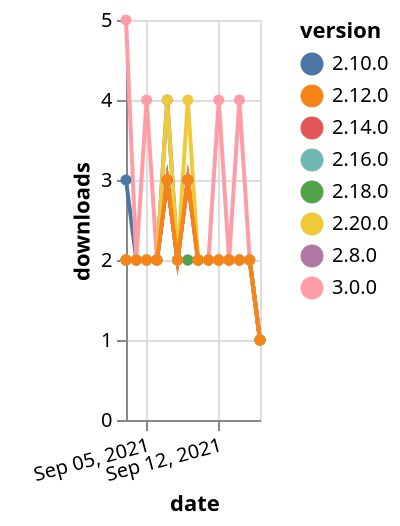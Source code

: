 {"$schema": "https://vega.github.io/schema/vega-lite/v5.json", "description": "A simple bar chart with embedded data.", "data": {"values": [{"date": "2021-09-03", "total": 1485, "delta": 2, "version": "2.16.0"}, {"date": "2021-09-04", "total": 1487, "delta": 2, "version": "2.16.0"}, {"date": "2021-09-05", "total": 1489, "delta": 2, "version": "2.16.0"}, {"date": "2021-09-06", "total": 1491, "delta": 2, "version": "2.16.0"}, {"date": "2021-09-07", "total": 1494, "delta": 3, "version": "2.16.0"}, {"date": "2021-09-08", "total": 1496, "delta": 2, "version": "2.16.0"}, {"date": "2021-09-09", "total": 1499, "delta": 3, "version": "2.16.0"}, {"date": "2021-09-10", "total": 1501, "delta": 2, "version": "2.16.0"}, {"date": "2021-09-11", "total": 1503, "delta": 2, "version": "2.16.0"}, {"date": "2021-09-12", "total": 1505, "delta": 2, "version": "2.16.0"}, {"date": "2021-09-13", "total": 1507, "delta": 2, "version": "2.16.0"}, {"date": "2021-09-14", "total": 1509, "delta": 2, "version": "2.16.0"}, {"date": "2021-09-15", "total": 1511, "delta": 2, "version": "2.16.0"}, {"date": "2021-09-16", "total": 1512, "delta": 1, "version": "2.16.0"}, {"date": "2021-09-03", "total": 2363, "delta": 2, "version": "2.8.0"}, {"date": "2021-09-04", "total": 2365, "delta": 2, "version": "2.8.0"}, {"date": "2021-09-05", "total": 2367, "delta": 2, "version": "2.8.0"}, {"date": "2021-09-06", "total": 2369, "delta": 2, "version": "2.8.0"}, {"date": "2021-09-07", "total": 2372, "delta": 3, "version": "2.8.0"}, {"date": "2021-09-08", "total": 2374, "delta": 2, "version": "2.8.0"}, {"date": "2021-09-09", "total": 2377, "delta": 3, "version": "2.8.0"}, {"date": "2021-09-10", "total": 2379, "delta": 2, "version": "2.8.0"}, {"date": "2021-09-11", "total": 2381, "delta": 2, "version": "2.8.0"}, {"date": "2021-09-12", "total": 2383, "delta": 2, "version": "2.8.0"}, {"date": "2021-09-13", "total": 2385, "delta": 2, "version": "2.8.0"}, {"date": "2021-09-14", "total": 2387, "delta": 2, "version": "2.8.0"}, {"date": "2021-09-15", "total": 2389, "delta": 2, "version": "2.8.0"}, {"date": "2021-09-16", "total": 2390, "delta": 1, "version": "2.8.0"}, {"date": "2021-09-03", "total": 2426, "delta": 3, "version": "2.10.0"}, {"date": "2021-09-04", "total": 2428, "delta": 2, "version": "2.10.0"}, {"date": "2021-09-05", "total": 2430, "delta": 2, "version": "2.10.0"}, {"date": "2021-09-06", "total": 2432, "delta": 2, "version": "2.10.0"}, {"date": "2021-09-07", "total": 2436, "delta": 4, "version": "2.10.0"}, {"date": "2021-09-08", "total": 2438, "delta": 2, "version": "2.10.0"}, {"date": "2021-09-09", "total": 2440, "delta": 2, "version": "2.10.0"}, {"date": "2021-09-10", "total": 2442, "delta": 2, "version": "2.10.0"}, {"date": "2021-09-11", "total": 2444, "delta": 2, "version": "2.10.0"}, {"date": "2021-09-12", "total": 2446, "delta": 2, "version": "2.10.0"}, {"date": "2021-09-13", "total": 2448, "delta": 2, "version": "2.10.0"}, {"date": "2021-09-14", "total": 2450, "delta": 2, "version": "2.10.0"}, {"date": "2021-09-15", "total": 2452, "delta": 2, "version": "2.10.0"}, {"date": "2021-09-16", "total": 2453, "delta": 1, "version": "2.10.0"}, {"date": "2021-09-03", "total": 219, "delta": 5, "version": "3.0.0"}, {"date": "2021-09-04", "total": 221, "delta": 2, "version": "3.0.0"}, {"date": "2021-09-05", "total": 225, "delta": 4, "version": "3.0.0"}, {"date": "2021-09-06", "total": 227, "delta": 2, "version": "3.0.0"}, {"date": "2021-09-07", "total": 230, "delta": 3, "version": "3.0.0"}, {"date": "2021-09-08", "total": 232, "delta": 2, "version": "3.0.0"}, {"date": "2021-09-09", "total": 235, "delta": 3, "version": "3.0.0"}, {"date": "2021-09-10", "total": 237, "delta": 2, "version": "3.0.0"}, {"date": "2021-09-11", "total": 239, "delta": 2, "version": "3.0.0"}, {"date": "2021-09-12", "total": 243, "delta": 4, "version": "3.0.0"}, {"date": "2021-09-13", "total": 245, "delta": 2, "version": "3.0.0"}, {"date": "2021-09-14", "total": 249, "delta": 4, "version": "3.0.0"}, {"date": "2021-09-15", "total": 251, "delta": 2, "version": "3.0.0"}, {"date": "2021-09-16", "total": 252, "delta": 1, "version": "3.0.0"}, {"date": "2021-09-03", "total": 998, "delta": 2, "version": "2.18.0"}, {"date": "2021-09-04", "total": 1000, "delta": 2, "version": "2.18.0"}, {"date": "2021-09-05", "total": 1002, "delta": 2, "version": "2.18.0"}, {"date": "2021-09-06", "total": 1004, "delta": 2, "version": "2.18.0"}, {"date": "2021-09-07", "total": 1007, "delta": 3, "version": "2.18.0"}, {"date": "2021-09-08", "total": 1009, "delta": 2, "version": "2.18.0"}, {"date": "2021-09-09", "total": 1011, "delta": 2, "version": "2.18.0"}, {"date": "2021-09-10", "total": 1013, "delta": 2, "version": "2.18.0"}, {"date": "2021-09-11", "total": 1015, "delta": 2, "version": "2.18.0"}, {"date": "2021-09-12", "total": 1017, "delta": 2, "version": "2.18.0"}, {"date": "2021-09-13", "total": 1019, "delta": 2, "version": "2.18.0"}, {"date": "2021-09-14", "total": 1021, "delta": 2, "version": "2.18.0"}, {"date": "2021-09-15", "total": 1023, "delta": 2, "version": "2.18.0"}, {"date": "2021-09-16", "total": 1024, "delta": 1, "version": "2.18.0"}, {"date": "2021-09-03", "total": 1672, "delta": 2, "version": "2.14.0"}, {"date": "2021-09-04", "total": 1674, "delta": 2, "version": "2.14.0"}, {"date": "2021-09-05", "total": 1676, "delta": 2, "version": "2.14.0"}, {"date": "2021-09-06", "total": 1678, "delta": 2, "version": "2.14.0"}, {"date": "2021-09-07", "total": 1681, "delta": 3, "version": "2.14.0"}, {"date": "2021-09-08", "total": 1683, "delta": 2, "version": "2.14.0"}, {"date": "2021-09-09", "total": 1686, "delta": 3, "version": "2.14.0"}, {"date": "2021-09-10", "total": 1688, "delta": 2, "version": "2.14.0"}, {"date": "2021-09-11", "total": 1690, "delta": 2, "version": "2.14.0"}, {"date": "2021-09-12", "total": 1692, "delta": 2, "version": "2.14.0"}, {"date": "2021-09-13", "total": 1694, "delta": 2, "version": "2.14.0"}, {"date": "2021-09-14", "total": 1696, "delta": 2, "version": "2.14.0"}, {"date": "2021-09-15", "total": 1698, "delta": 2, "version": "2.14.0"}, {"date": "2021-09-16", "total": 1699, "delta": 1, "version": "2.14.0"}, {"date": "2021-09-03", "total": 720, "delta": 2, "version": "2.20.0"}, {"date": "2021-09-04", "total": 722, "delta": 2, "version": "2.20.0"}, {"date": "2021-09-05", "total": 724, "delta": 2, "version": "2.20.0"}, {"date": "2021-09-06", "total": 726, "delta": 2, "version": "2.20.0"}, {"date": "2021-09-07", "total": 730, "delta": 4, "version": "2.20.0"}, {"date": "2021-09-08", "total": 732, "delta": 2, "version": "2.20.0"}, {"date": "2021-09-09", "total": 736, "delta": 4, "version": "2.20.0"}, {"date": "2021-09-10", "total": 738, "delta": 2, "version": "2.20.0"}, {"date": "2021-09-11", "total": 740, "delta": 2, "version": "2.20.0"}, {"date": "2021-09-12", "total": 742, "delta": 2, "version": "2.20.0"}, {"date": "2021-09-13", "total": 744, "delta": 2, "version": "2.20.0"}, {"date": "2021-09-14", "total": 746, "delta": 2, "version": "2.20.0"}, {"date": "2021-09-15", "total": 748, "delta": 2, "version": "2.20.0"}, {"date": "2021-09-16", "total": 749, "delta": 1, "version": "2.20.0"}, {"date": "2021-09-03", "total": 2068, "delta": 2, "version": "2.12.0"}, {"date": "2021-09-04", "total": 2070, "delta": 2, "version": "2.12.0"}, {"date": "2021-09-05", "total": 2072, "delta": 2, "version": "2.12.0"}, {"date": "2021-09-06", "total": 2074, "delta": 2, "version": "2.12.0"}, {"date": "2021-09-07", "total": 2077, "delta": 3, "version": "2.12.0"}, {"date": "2021-09-08", "total": 2079, "delta": 2, "version": "2.12.0"}, {"date": "2021-09-09", "total": 2082, "delta": 3, "version": "2.12.0"}, {"date": "2021-09-10", "total": 2084, "delta": 2, "version": "2.12.0"}, {"date": "2021-09-11", "total": 2086, "delta": 2, "version": "2.12.0"}, {"date": "2021-09-12", "total": 2088, "delta": 2, "version": "2.12.0"}, {"date": "2021-09-13", "total": 2090, "delta": 2, "version": "2.12.0"}, {"date": "2021-09-14", "total": 2092, "delta": 2, "version": "2.12.0"}, {"date": "2021-09-15", "total": 2094, "delta": 2, "version": "2.12.0"}, {"date": "2021-09-16", "total": 2095, "delta": 1, "version": "2.12.0"}]}, "width": "container", "mark": {"type": "line", "point": {"filled": true}}, "encoding": {"x": {"field": "date", "type": "temporal", "timeUnit": "yearmonthdate", "title": "date", "axis": {"labelAngle": -15}}, "y": {"field": "delta", "type": "quantitative", "title": "downloads"}, "color": {"field": "version", "type": "nominal"}, "tooltip": {"field": "delta"}}}